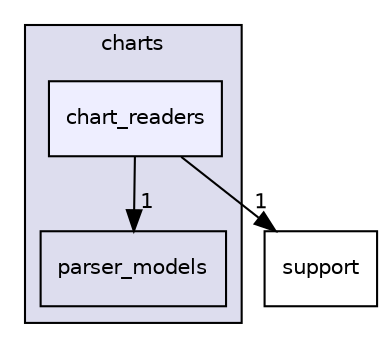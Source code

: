 digraph "src/charts/chart_readers" {
  compound=true
  node [ fontsize="10", fontname="Helvetica"];
  edge [ labelfontsize="10", labelfontname="Helvetica"];
  subgraph clusterdir_b1e1480277e1bd1794b03e39c91b2dd4 {
    graph [ bgcolor="#ddddee", pencolor="black", label="charts" fontname="Helvetica", fontsize="10", URL="dir_b1e1480277e1bd1794b03e39c91b2dd4.html"]
  dir_c567e2a2e777ebf94da98d8ea40b2873 [shape=box label="parser_models" URL="dir_c567e2a2e777ebf94da98d8ea40b2873.html"];
  dir_ce627832ff0e8f25fde59ff6024b7810 [shape=box, label="chart_readers", style="filled", fillcolor="#eeeeff", pencolor="black", URL="dir_ce627832ff0e8f25fde59ff6024b7810.html"];
  }
  dir_021c64f412f6b3b6708367bb6d6ca209 [shape=box label="support" URL="dir_021c64f412f6b3b6708367bb6d6ca209.html"];
  dir_ce627832ff0e8f25fde59ff6024b7810->dir_021c64f412f6b3b6708367bb6d6ca209 [headlabel="1", labeldistance=1.5 headhref="dir_000004_000015.html"];
  dir_ce627832ff0e8f25fde59ff6024b7810->dir_c567e2a2e777ebf94da98d8ea40b2873 [headlabel="1", labeldistance=1.5 headhref="dir_000004_000007.html"];
}
